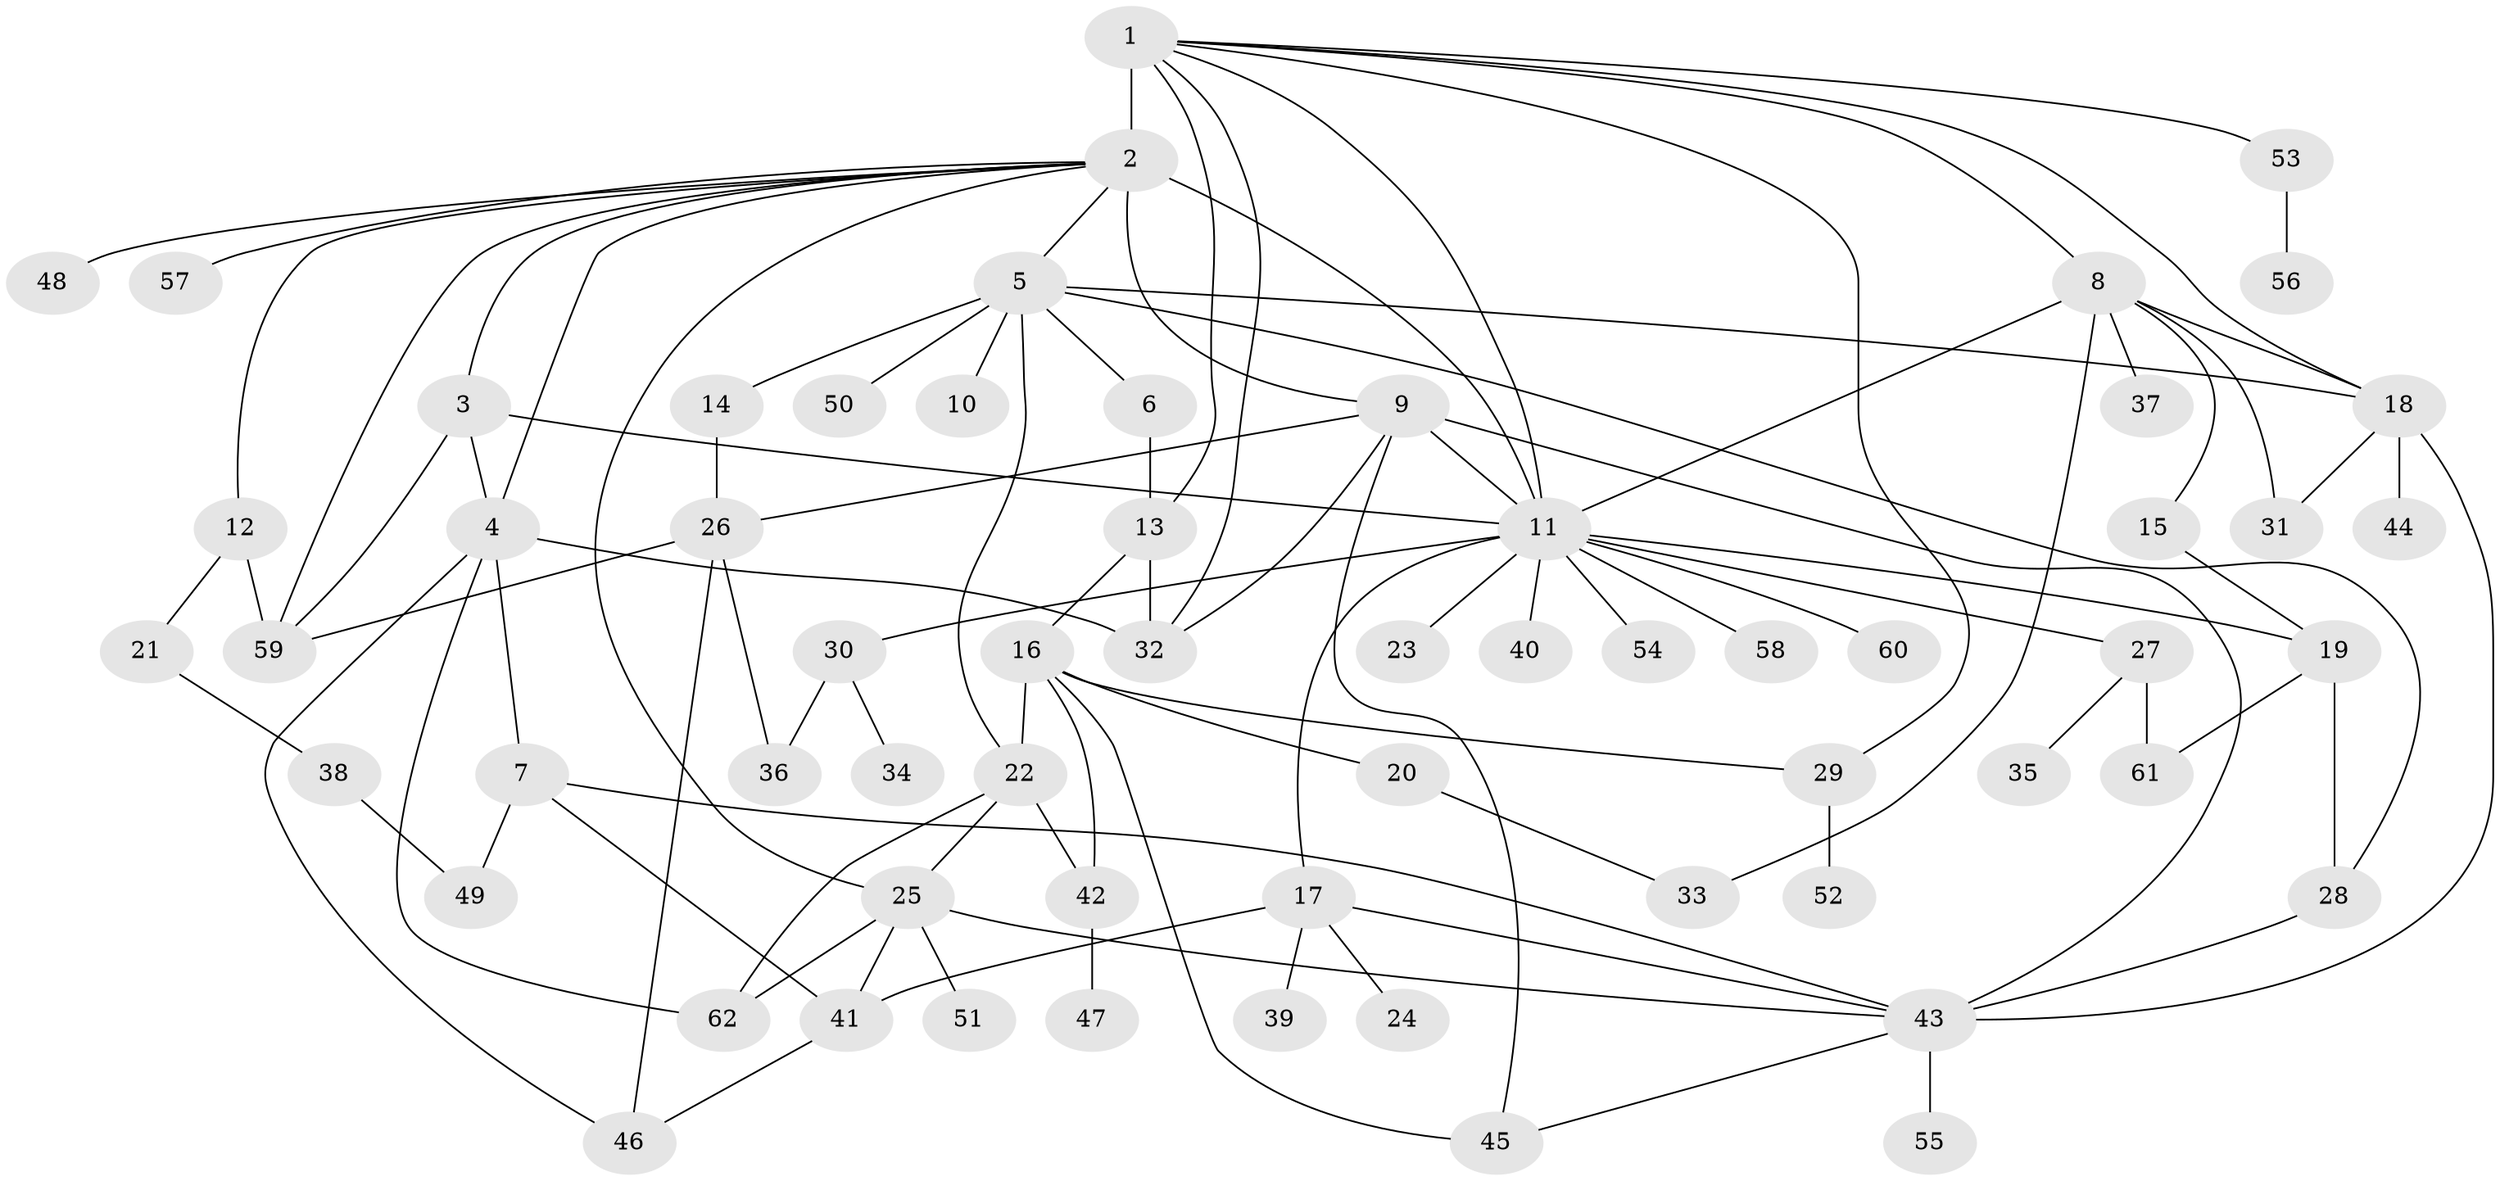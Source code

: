 // original degree distribution, {1: 0.4146341463414634, 27: 0.008130081300813009, 2: 0.25203252032520324, 10: 0.016260162601626018, 9: 0.008130081300813009, 3: 0.16260162601626016, 5: 0.032520325203252036, 8: 0.016260162601626018, 7: 0.016260162601626018, 17: 0.008130081300813009, 4: 0.056910569105691054, 6: 0.008130081300813009}
// Generated by graph-tools (version 1.1) at 2025/35/03/09/25 02:35:40]
// undirected, 62 vertices, 100 edges
graph export_dot {
graph [start="1"]
  node [color=gray90,style=filled];
  1;
  2;
  3;
  4;
  5;
  6;
  7;
  8;
  9;
  10;
  11;
  12;
  13;
  14;
  15;
  16;
  17;
  18;
  19;
  20;
  21;
  22;
  23;
  24;
  25;
  26;
  27;
  28;
  29;
  30;
  31;
  32;
  33;
  34;
  35;
  36;
  37;
  38;
  39;
  40;
  41;
  42;
  43;
  44;
  45;
  46;
  47;
  48;
  49;
  50;
  51;
  52;
  53;
  54;
  55;
  56;
  57;
  58;
  59;
  60;
  61;
  62;
  1 -- 2 [weight=14.0];
  1 -- 8 [weight=1.0];
  1 -- 11 [weight=1.0];
  1 -- 13 [weight=1.0];
  1 -- 18 [weight=2.0];
  1 -- 29 [weight=1.0];
  1 -- 32 [weight=1.0];
  1 -- 53 [weight=1.0];
  2 -- 3 [weight=1.0];
  2 -- 4 [weight=1.0];
  2 -- 5 [weight=1.0];
  2 -- 9 [weight=1.0];
  2 -- 11 [weight=1.0];
  2 -- 12 [weight=1.0];
  2 -- 25 [weight=1.0];
  2 -- 48 [weight=1.0];
  2 -- 57 [weight=1.0];
  2 -- 59 [weight=1.0];
  3 -- 4 [weight=4.0];
  3 -- 11 [weight=1.0];
  3 -- 59 [weight=1.0];
  4 -- 7 [weight=1.0];
  4 -- 32 [weight=1.0];
  4 -- 46 [weight=1.0];
  4 -- 62 [weight=1.0];
  5 -- 6 [weight=1.0];
  5 -- 10 [weight=1.0];
  5 -- 14 [weight=1.0];
  5 -- 18 [weight=1.0];
  5 -- 22 [weight=1.0];
  5 -- 28 [weight=1.0];
  5 -- 50 [weight=1.0];
  6 -- 13 [weight=1.0];
  7 -- 41 [weight=1.0];
  7 -- 43 [weight=1.0];
  7 -- 49 [weight=1.0];
  8 -- 11 [weight=1.0];
  8 -- 15 [weight=1.0];
  8 -- 18 [weight=1.0];
  8 -- 31 [weight=1.0];
  8 -- 33 [weight=1.0];
  8 -- 37 [weight=1.0];
  9 -- 11 [weight=1.0];
  9 -- 26 [weight=1.0];
  9 -- 32 [weight=1.0];
  9 -- 43 [weight=1.0];
  9 -- 45 [weight=1.0];
  11 -- 17 [weight=1.0];
  11 -- 19 [weight=1.0];
  11 -- 23 [weight=1.0];
  11 -- 27 [weight=1.0];
  11 -- 30 [weight=1.0];
  11 -- 40 [weight=1.0];
  11 -- 54 [weight=1.0];
  11 -- 58 [weight=1.0];
  11 -- 60 [weight=1.0];
  12 -- 21 [weight=1.0];
  12 -- 59 [weight=1.0];
  13 -- 16 [weight=1.0];
  13 -- 32 [weight=1.0];
  14 -- 26 [weight=1.0];
  15 -- 19 [weight=1.0];
  16 -- 20 [weight=1.0];
  16 -- 22 [weight=2.0];
  16 -- 29 [weight=1.0];
  16 -- 42 [weight=1.0];
  16 -- 45 [weight=1.0];
  17 -- 24 [weight=1.0];
  17 -- 39 [weight=1.0];
  17 -- 41 [weight=1.0];
  17 -- 43 [weight=1.0];
  18 -- 31 [weight=1.0];
  18 -- 43 [weight=1.0];
  18 -- 44 [weight=3.0];
  19 -- 28 [weight=1.0];
  19 -- 61 [weight=1.0];
  20 -- 33 [weight=1.0];
  21 -- 38 [weight=1.0];
  22 -- 25 [weight=1.0];
  22 -- 42 [weight=1.0];
  22 -- 62 [weight=1.0];
  25 -- 41 [weight=1.0];
  25 -- 43 [weight=1.0];
  25 -- 51 [weight=1.0];
  25 -- 62 [weight=1.0];
  26 -- 36 [weight=1.0];
  26 -- 46 [weight=1.0];
  26 -- 59 [weight=1.0];
  27 -- 35 [weight=1.0];
  27 -- 61 [weight=1.0];
  28 -- 43 [weight=2.0];
  29 -- 52 [weight=1.0];
  30 -- 34 [weight=1.0];
  30 -- 36 [weight=1.0];
  38 -- 49 [weight=1.0];
  41 -- 46 [weight=1.0];
  42 -- 47 [weight=1.0];
  43 -- 45 [weight=1.0];
  43 -- 55 [weight=1.0];
  53 -- 56 [weight=1.0];
}
